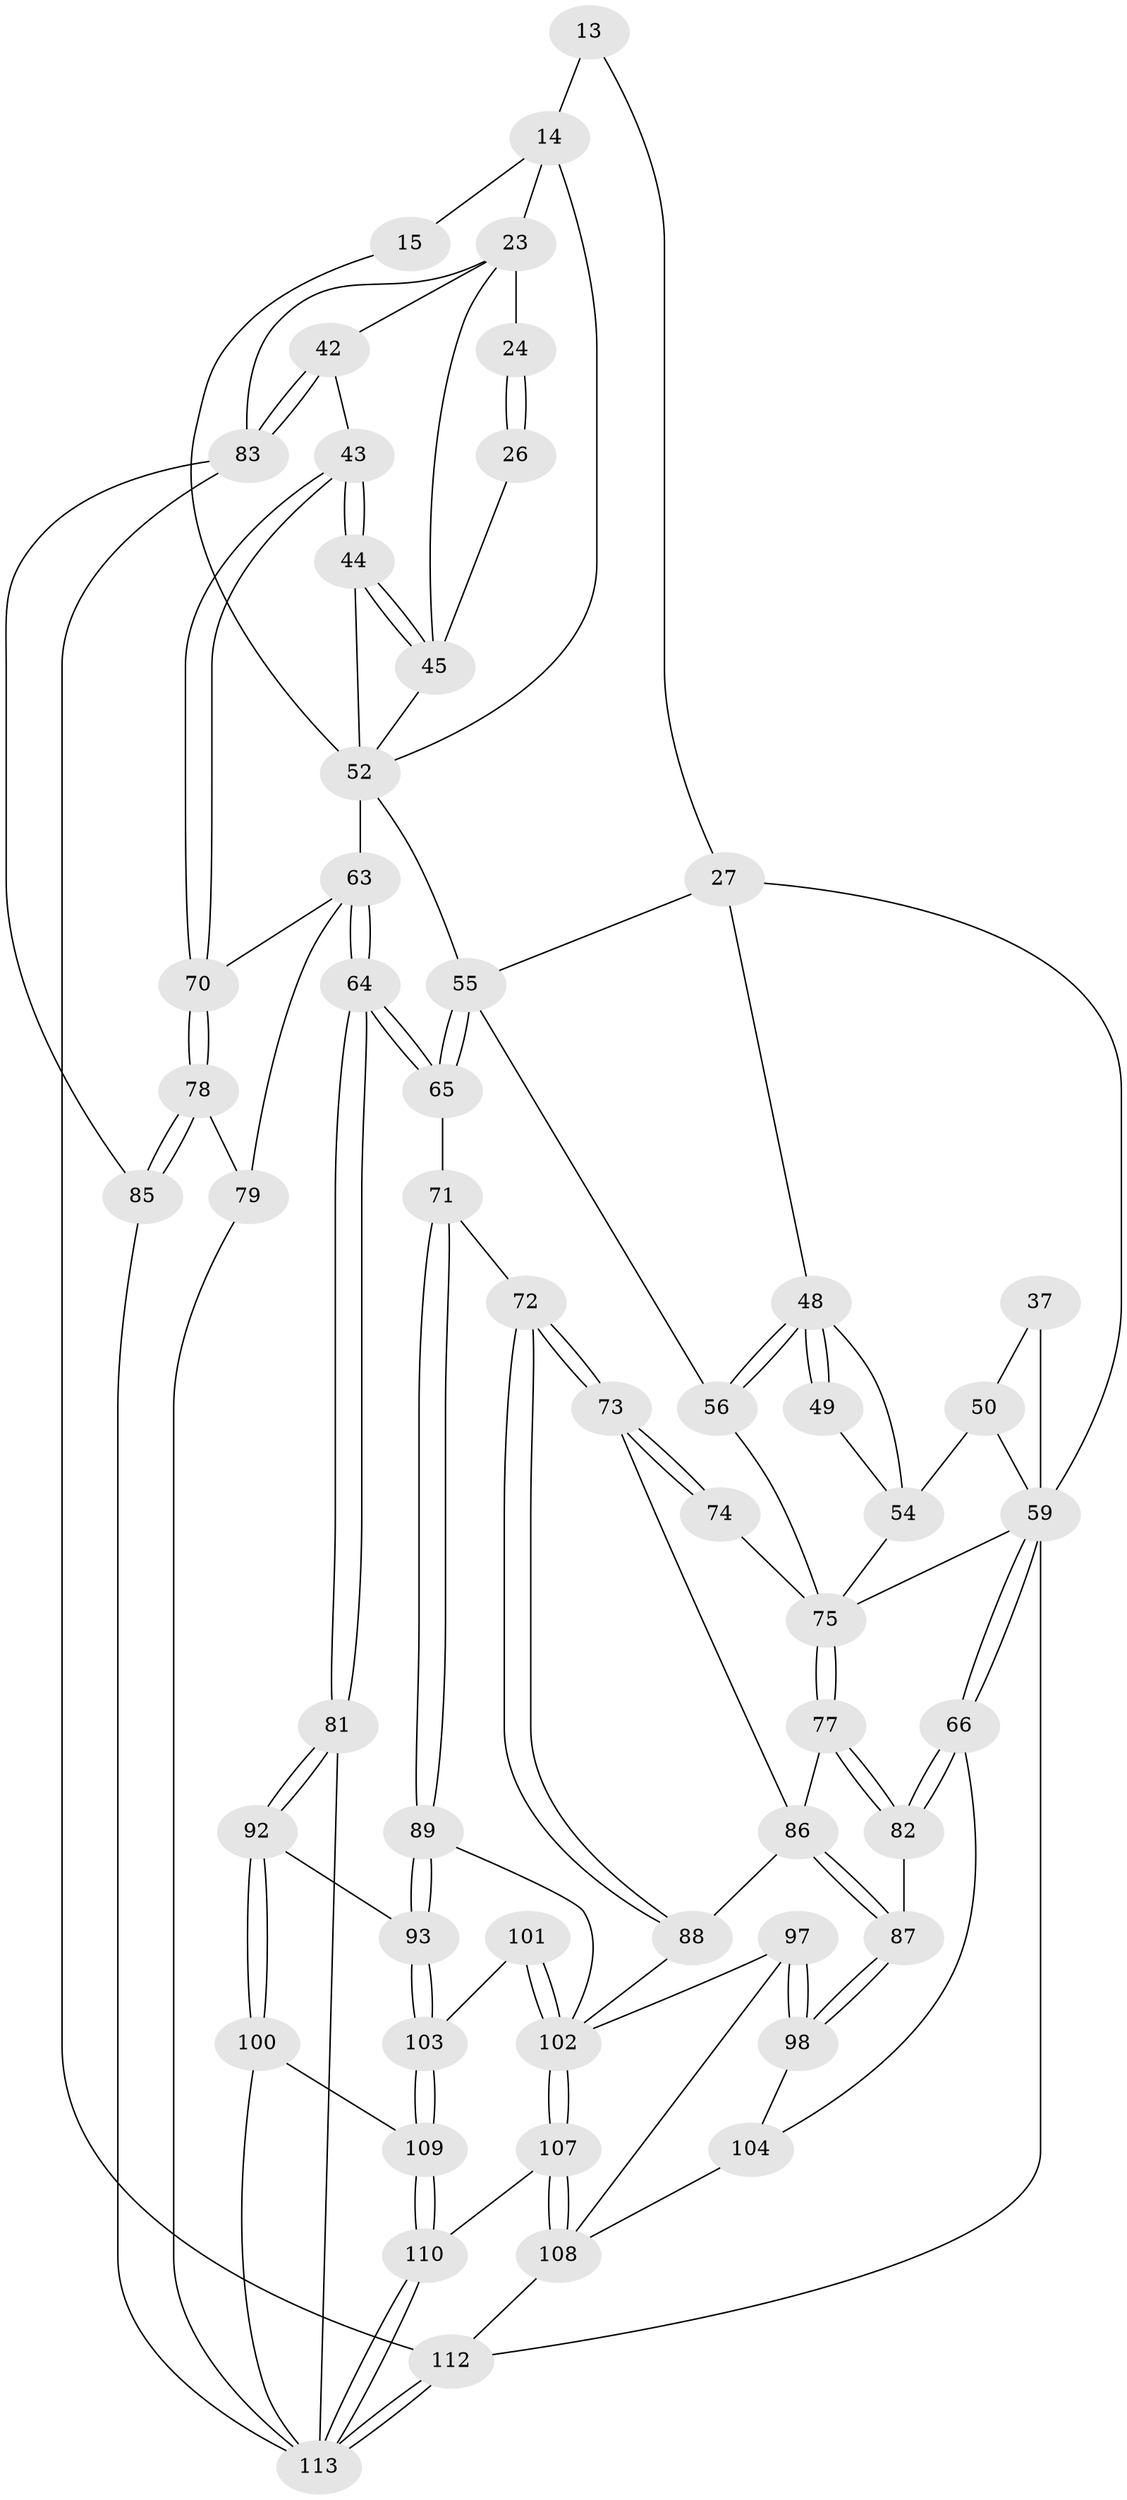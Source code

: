 // original degree distribution, {3: 0.02654867256637168, 4: 0.22123893805309736, 6: 0.21238938053097345, 5: 0.5398230088495575}
// Generated by graph-tools (version 1.1) at 2025/06/03/04/25 22:06:30]
// undirected, 56 vertices, 128 edges
graph export_dot {
graph [start="1"]
  node [color=gray90,style=filled];
  13 [pos="+0.3805097815675059+0.12389299950977394",super="+8+1"];
  14 [pos="+0.5712704805311856+0.08899225786019814",super="+12"];
  15 [pos="+0.4589058724699299+0.14652851918871854"];
  23 [pos="+0.857956588847882+0.18586462579996973",super="+21+16"];
  24 [pos="+0.8373147328009108+0.16408861094801486",super="+17"];
  26 [pos="+0.7582465740105998+0.19624186738427815",super="+18"];
  27 [pos="+0.32917958422057997+0.2156680084865383",super="+25"];
  37 [pos="+0.10140763000279447+0.1776018052313947",super="+36"];
  42 [pos="+1+0.4090632451136096",super="+22"];
  43 [pos="+0.9375874872816802+0.4266434561207068"];
  44 [pos="+0.7900345469486553+0.3298538005818184"];
  45 [pos="+0.7879611242222754+0.3116635438764533",super="+19+41"];
  48 [pos="+0.22041930624902314+0.2983310382543876",super="+28+29+38"];
  49 [pos="+0.21807700146399817+0.2965099859664984"];
  50 [pos="+0+0.2582829239497279",super="+40"];
  52 [pos="+0.7122270383029052+0.34242165446581035",super="+47"];
  54 [pos="+0.10449919608945067+0.2708342572900992",super="+53+39"];
  55 [pos="+0.301793632784173+0.3878708294414469",super="+31"];
  56 [pos="+0.30170325006768395+0.3878641942263537"];
  59 [pos="+0+0.39774516760529777",super="+51+35+32+33+34"];
  63 [pos="+0.5725653138990074+0.4681274353024642",super="+62"];
  64 [pos="+0.44686389024920536+0.5820398530918288"];
  65 [pos="+0.4046815121784222+0.5715415554345811"];
  66 [pos="+0+0.6397361250842836"];
  70 [pos="+0.8125766143494869+0.5687507134781271"];
  71 [pos="+0.3592059070210633+0.6038087239703643"];
  72 [pos="+0.2696868514680643+0.6322410102176877"];
  73 [pos="+0.1443163551486128+0.5952036008675431"];
  74 [pos="+0.15107600946525604+0.48979993092107627"];
  75 [pos="+0.02112580459715293+0.5031844448864901",super="+58+60"];
  77 [pos="+0.07982410344932374+0.6051092453792396"];
  78 [pos="+0.7800292678946931+0.6083376513942894"];
  79 [pos="+0.7789368912969501+0.6084480542395105"];
  81 [pos="+0.5285287511641391+0.7034368831876154"];
  82 [pos="+0+0.6541704976000849"];
  83 [pos="+1+0.8219820202642771",super="+5"];
  85 [pos="+0.8714042431747971+0.7724222037295266",super="+84"];
  86 [pos="+0.13074942010719393+0.7502100356643038",super="+76"];
  87 [pos="+0.11375482991748188+0.7891070021837822"];
  88 [pos="+0.2475068386556264+0.6962821243372657"];
  89 [pos="+0.3292564923166635+0.7950528536083911"];
  92 [pos="+0.5187484748999579+0.759601402695004"];
  93 [pos="+0.39972217436423224+0.8318729981876308"];
  97 [pos="+0.13624977717661016+0.812843125520605"];
  98 [pos="+0.11421517066844221+0.7938318091704828"];
  100 [pos="+0.5853683025118409+0.8844460295858623"];
  101 [pos="+0.280902413201512+0.8992533412314678"];
  102 [pos="+0.25532785993547075+1",super="+96+91+90"];
  103 [pos="+0.3975350483972449+0.8468126637265486"];
  104 [pos="+0.04445236336760726+0.830012651535675",super="+67"];
  107 [pos="+0.2712876885122082+1"];
  108 [pos="+0.1844142332297327+1",super="+105+106"];
  109 [pos="+0.3992361426534011+0.896714159501638"];
  110 [pos="+0.39821349080055135+1"];
  112 [pos="+0.8604159726716356+1",super="+69"];
  113 [pos="+0.5198351147241869+1",super="+99+111"];
  13 -- 14 [weight=2];
  13 -- 27 [weight=2];
  14 -- 15 [weight=2];
  14 -- 23;
  14 -- 52;
  15 -- 52;
  23 -- 24 [weight=2];
  23 -- 45;
  23 -- 42;
  23 -- 83;
  24 -- 26 [weight=2];
  24 -- 26;
  26 -- 45 [weight=2];
  27 -- 48 [weight=2];
  27 -- 55;
  27 -- 59;
  37 -- 59 [weight=2];
  37 -- 50;
  42 -- 43;
  42 -- 83 [weight=2];
  42 -- 83;
  43 -- 44;
  43 -- 44;
  43 -- 70;
  43 -- 70;
  44 -- 45;
  44 -- 45;
  44 -- 52;
  45 -- 52;
  48 -- 49 [weight=2];
  48 -- 49;
  48 -- 56;
  48 -- 56;
  48 -- 54;
  49 -- 54;
  50 -- 54 [weight=2];
  50 -- 59;
  52 -- 63 [weight=2];
  52 -- 55;
  54 -- 75;
  55 -- 56;
  55 -- 65;
  55 -- 65;
  56 -- 75;
  59 -- 66;
  59 -- 66;
  59 -- 112 [weight=2];
  59 -- 75;
  63 -- 64;
  63 -- 64;
  63 -- 70;
  63 -- 79;
  64 -- 65;
  64 -- 65;
  64 -- 81;
  64 -- 81;
  65 -- 71;
  66 -- 82;
  66 -- 82;
  66 -- 104;
  70 -- 78;
  70 -- 78;
  71 -- 72;
  71 -- 89;
  71 -- 89;
  72 -- 73;
  72 -- 73;
  72 -- 88;
  72 -- 88;
  73 -- 74;
  73 -- 74;
  73 -- 86;
  74 -- 75 [weight=2];
  75 -- 77;
  75 -- 77;
  77 -- 82;
  77 -- 82;
  77 -- 86;
  78 -- 79;
  78 -- 85;
  78 -- 85;
  79 -- 113;
  81 -- 92;
  81 -- 92;
  81 -- 113;
  82 -- 87;
  83 -- 112 [weight=2];
  83 -- 85;
  85 -- 113 [weight=2];
  86 -- 87;
  86 -- 87;
  86 -- 88;
  87 -- 98;
  87 -- 98;
  88 -- 102;
  89 -- 93;
  89 -- 93;
  89 -- 102;
  92 -- 93;
  92 -- 100;
  92 -- 100;
  93 -- 103;
  93 -- 103;
  97 -- 98;
  97 -- 98;
  97 -- 102;
  97 -- 108;
  98 -- 104;
  100 -- 109;
  100 -- 113;
  101 -- 102 [weight=2];
  101 -- 102;
  101 -- 103;
  102 -- 107;
  102 -- 107;
  103 -- 109;
  103 -- 109;
  104 -- 108 [weight=2];
  107 -- 108;
  107 -- 108;
  107 -- 110;
  108 -- 112 [weight=2];
  109 -- 110;
  109 -- 110;
  110 -- 113;
  110 -- 113;
  112 -- 113 [weight=2];
  112 -- 113;
}
